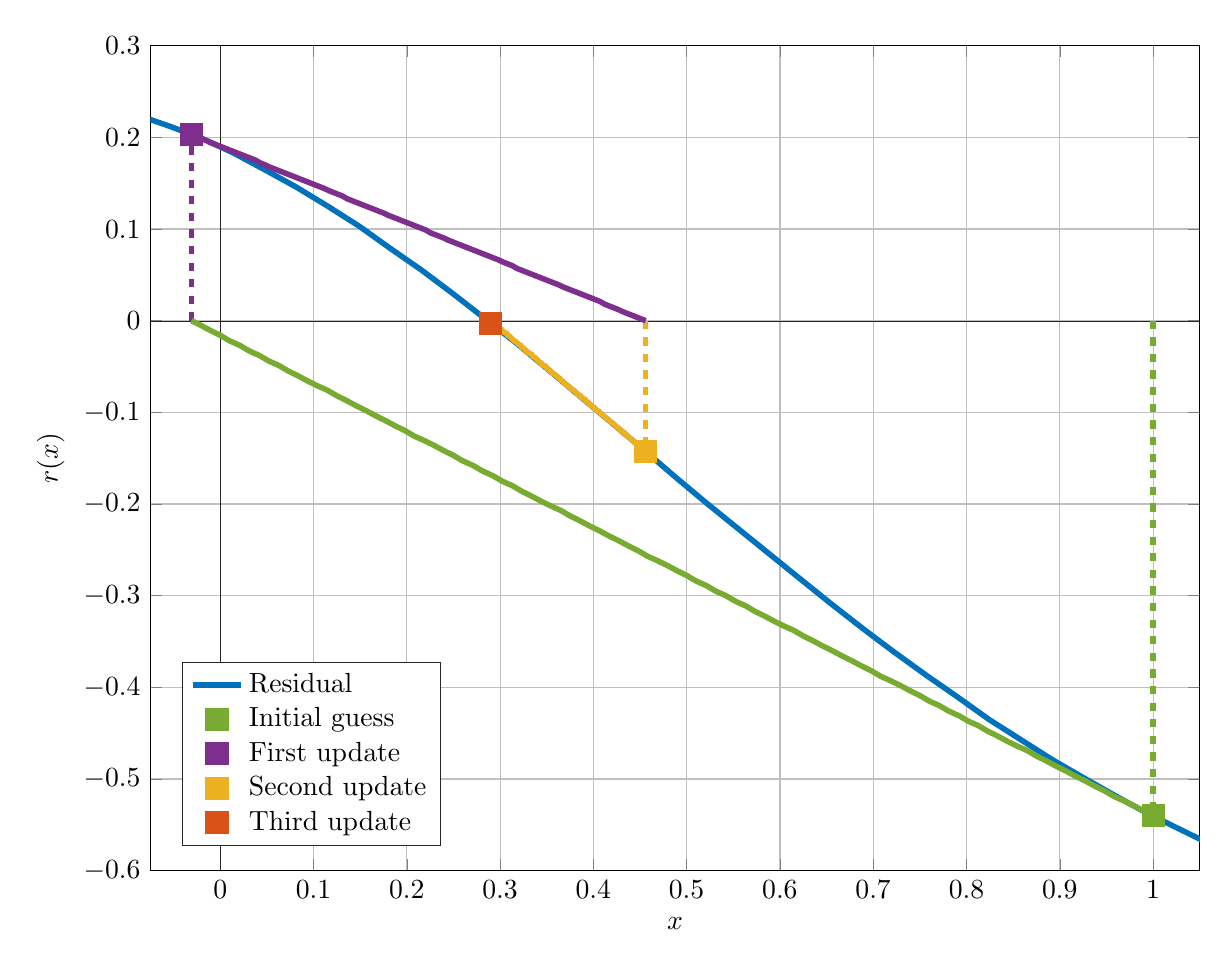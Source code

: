 % This file was created by matlab2tikz.
%
\definecolor{mycolor1}{rgb}{0.0,0.447,0.741}%
\definecolor{mycolor2}{rgb}{0.85,0.325,0.098}%
\definecolor{mycolor3}{rgb}{0.466,0.674,0.188}%
\definecolor{mycolor4}{rgb}{0.929,0.694,0.125}%
\definecolor{mycolor5}{rgb}{0.494,0.184,0.556}%
%
\begin{tikzpicture}

\begin{axis}[%
width=5.247in,
height=4.125in,
at={(0in,0in)},
scale only axis,
xmin=-0.075,
xmax=1.05,
xlabel={$x$},
xmajorgrids,
ymin=-0.6,
ymax=0.3,
ylabel={$r(x)$},
ymajorgrids,
axis background/.style={fill=white},
legend style={at={(0.03,0.03)},anchor=south west,legend cell align=left,align=left,draw=white!15!black}
]
\addplot [color=white!15!black,solid,line width=0.1pt,forget plot]
  table[row sep=crcr]{%
-10	0\\
10	0\\
};
\addplot [color=white!15!black,solid,line width=0.1pt,forget plot]
  table[row sep=crcr]{%
0	-10\\
0	10\\
};
\addplot [color=mycolor1,solid,line width=2.0pt]
  table[row sep=crcr]{%
-1	-0.18\\
-0.966	-0.151\\
-0.932	-0.122\\
-0.899	-0.093\\
-0.865	-0.065\\
-0.831	-0.037\\
-0.797	-0.009\\
-0.764	0.018\\
-0.73	0.044\\
-0.696	0.07\\
-0.662	0.094\\
-0.628	0.117\\
-0.595	0.138\\
-0.561	0.158\\
-0.527	0.176\\
-0.493	0.193\\
-0.459	0.207\\
-0.426	0.22\\
-0.392	0.23\\
-0.358	0.238\\
-0.324	0.244\\
-0.291	0.248\\
-0.257	0.25\\
-0.223	0.249\\
-0.189	0.246\\
-0.155	0.241\\
-0.122	0.234\\
-0.088	0.224\\
-0.054	0.212\\
-0.02	0.199\\
0.014	0.183\\
0.047	0.165\\
0.081	0.146\\
0.115	0.125\\
0.149	0.103\\
0.182	0.079\\
0.216	0.055\\
0.25	0.029\\
0.284	0.002\\
0.318	-0.025\\
0.351	-0.053\\
0.385	-0.082\\
0.419	-0.111\\
0.453	-0.14\\
0.486	-0.169\\
0.52	-0.198\\
0.554	-0.226\\
0.588	-0.254\\
0.622	-0.282\\
0.655	-0.309\\
0.689	-0.336\\
0.723	-0.362\\
0.757	-0.387\\
0.791	-0.411\\
0.824	-0.435\\
0.858	-0.457\\
0.892	-0.479\\
0.926	-0.499\\
0.959	-0.518\\
0.993	-0.537\\
1.027	-0.554\\
1.061	-0.571\\
1.095	-0.586\\
1.128	-0.6\\
1.162	-0.614\\
1.196	-0.626\\
1.23	-0.638\\
1.264	-0.649\\
1.297	-0.659\\
1.331	-0.668\\
1.365	-0.676\\
1.399	-0.684\\
1.432	-0.691\\
1.466	-0.697\\
1.5	-0.703\\
};
\addlegendentry{Residual};

\addplot [color=mycolor2,dashed,line width=2.0pt,forget plot]
  table[row sep=crcr]{%
0.29	0\\
0.29	-0.003\\
};
\addplot [color=mycolor3,line width=2.0pt,mark size=3.2pt,only marks,mark=square*,mark options={solid,fill=mycolor3}]
  table[row sep=crcr]{%
1	-0.54\\
};
\addlegendentry{Initial guess};

\addplot [color=mycolor4,solid,line width=2.0pt,forget plot]
  table[row sep=crcr]{%
0.456	-0.143\\
0.454	-0.141\\
0.453	-0.14\\
0.451	-0.138\\
0.449	-0.137\\
0.448	-0.135\\
0.446	-0.134\\
0.444	-0.133\\
0.443	-0.131\\
0.441	-0.13\\
0.439	-0.128\\
0.438	-0.127\\
0.436	-0.125\\
0.434	-0.124\\
0.433	-0.122\\
0.431	-0.121\\
0.429	-0.12\\
0.428	-0.118\\
0.426	-0.117\\
0.424	-0.115\\
0.423	-0.114\\
0.421	-0.112\\
0.419	-0.111\\
0.417	-0.109\\
0.416	-0.108\\
0.414	-0.107\\
0.412	-0.105\\
0.411	-0.104\\
0.409	-0.102\\
0.407	-0.101\\
0.406	-0.099\\
0.404	-0.098\\
0.402	-0.097\\
0.401	-0.095\\
0.399	-0.094\\
0.397	-0.092\\
0.396	-0.091\\
0.394	-0.089\\
0.392	-0.088\\
0.391	-0.086\\
0.389	-0.085\\
0.387	-0.084\\
0.386	-0.082\\
0.384	-0.081\\
0.382	-0.079\\
0.381	-0.078\\
0.379	-0.076\\
0.377	-0.075\\
0.375	-0.073\\
0.374	-0.072\\
0.372	-0.071\\
0.37	-0.069\\
0.369	-0.068\\
0.367	-0.066\\
0.365	-0.065\\
0.364	-0.063\\
0.362	-0.062\\
0.36	-0.06\\
0.359	-0.059\\
0.357	-0.058\\
0.355	-0.056\\
0.354	-0.055\\
0.352	-0.053\\
0.35	-0.052\\
0.349	-0.05\\
0.347	-0.049\\
0.345	-0.048\\
0.344	-0.046\\
0.342	-0.045\\
0.34	-0.043\\
0.339	-0.042\\
0.337	-0.04\\
0.335	-0.039\\
0.334	-0.037\\
0.332	-0.036\\
0.33	-0.035\\
0.328	-0.033\\
0.327	-0.032\\
0.325	-0.03\\
0.323	-0.029\\
0.322	-0.027\\
0.32	-0.026\\
0.318	-0.024\\
0.317	-0.023\\
0.315	-0.022\\
0.313	-0.02\\
0.312	-0.019\\
0.31	-0.017\\
0.308	-0.016\\
0.307	-0.014\\
0.305	-0.013\\
0.303	-0.012\\
0.302	-0.01\\
0.3	-0.009\\
0.298	-0.007\\
0.297	-0.006\\
0.295	-0.004\\
0.293	-0.003\\
0.292	-0.001\\
0.29	-2.776e-17\\
};
\addplot [color=mycolor4,dashed,line width=2.0pt,forget plot]
  table[row sep=crcr]{%
0.456	0\\
0.456	-0.143\\
};
\addplot [color=mycolor5,line width=2.0pt,mark size=3.2pt,only marks,mark=square*,mark options={solid,fill=mycolor5}]
  table[row sep=crcr]{%
-0.031	0.203\\
};
\addlegendentry{First update};

\addplot [color=mycolor5,solid,line width=2.0pt,forget plot]
  table[row sep=crcr]{%
-0.031	0.203\\
-0.026	0.201\\
-0.021	0.199\\
-0.016	0.197\\
-0.012	0.195\\
-0.007	0.193\\
-0.002	0.191\\
0.003	0.189\\
0.008	0.187\\
0.013	0.185\\
0.018	0.183\\
0.023	0.181\\
0.028	0.179\\
0.033	0.177\\
0.038	0.175\\
0.043	0.172\\
0.048	0.17\\
0.052	0.168\\
0.057	0.166\\
0.062	0.164\\
0.067	0.162\\
0.072	0.16\\
0.077	0.158\\
0.082	0.156\\
0.087	0.154\\
0.092	0.152\\
0.097	0.15\\
0.102	0.148\\
0.107	0.146\\
0.112	0.144\\
0.116	0.142\\
0.121	0.14\\
0.126	0.138\\
0.131	0.136\\
0.136	0.133\\
0.141	0.131\\
0.146	0.129\\
0.151	0.127\\
0.156	0.125\\
0.161	0.123\\
0.166	0.121\\
0.171	0.119\\
0.176	0.117\\
0.18	0.115\\
0.185	0.113\\
0.19	0.111\\
0.195	0.109\\
0.2	0.107\\
0.205	0.105\\
0.21	0.103\\
0.215	0.101\\
0.22	0.099\\
0.225	0.096\\
0.23	0.094\\
0.235	0.092\\
0.24	0.09\\
0.244	0.088\\
0.249	0.086\\
0.254	0.084\\
0.259	0.082\\
0.264	0.08\\
0.269	0.078\\
0.274	0.076\\
0.279	0.074\\
0.284	0.072\\
0.289	0.07\\
0.294	0.068\\
0.299	0.066\\
0.303	0.064\\
0.308	0.062\\
0.313	0.06\\
0.318	0.057\\
0.323	0.055\\
0.328	0.053\\
0.333	0.051\\
0.338	0.049\\
0.343	0.047\\
0.348	0.045\\
0.353	0.043\\
0.358	0.041\\
0.363	0.039\\
0.367	0.037\\
0.372	0.035\\
0.377	0.033\\
0.382	0.031\\
0.387	0.029\\
0.392	0.027\\
0.397	0.025\\
0.402	0.023\\
0.407	0.021\\
0.412	0.018\\
0.417	0.016\\
0.422	0.014\\
0.427	0.012\\
0.431	0.01\\
0.436	0.008\\
0.441	0.006\\
0.446	0.004\\
0.451	0.002\\
0.456	0\\
};
\addplot [color=mycolor5,dashed,line width=2.0pt,forget plot]
  table[row sep=crcr]{%
-0.031	0\\
-0.031	0.203\\
};
\addplot [color=mycolor4,line width=2.0pt,mark size=3.2pt,only marks,mark=square*,mark options={solid,fill=mycolor4}]
  table[row sep=crcr]{%
0.456	-0.143\\
};
\addlegendentry{Second update};

\addplot [color=mycolor3,solid,line width=2.0pt,forget plot]
  table[row sep=crcr]{%
1	-0.54\\
0.99	-0.535\\
0.979	-0.529\\
0.969	-0.524\\
0.958	-0.519\\
0.948	-0.513\\
0.938	-0.508\\
0.927	-0.502\\
0.917	-0.497\\
0.906	-0.491\\
0.896	-0.486\\
0.885	-0.48\\
0.875	-0.475\\
0.865	-0.469\\
0.854	-0.464\\
0.844	-0.459\\
0.833	-0.453\\
0.823	-0.448\\
0.813	-0.442\\
0.802	-0.437\\
0.792	-0.431\\
0.781	-0.426\\
0.771	-0.42\\
0.76	-0.415\\
0.75	-0.409\\
0.74	-0.404\\
0.729	-0.398\\
0.719	-0.393\\
0.708	-0.388\\
0.698	-0.382\\
0.688	-0.377\\
0.677	-0.371\\
0.667	-0.366\\
0.656	-0.36\\
0.646	-0.355\\
0.635	-0.349\\
0.625	-0.344\\
0.615	-0.338\\
0.604	-0.333\\
0.594	-0.328\\
0.583	-0.322\\
0.573	-0.317\\
0.563	-0.311\\
0.552	-0.306\\
0.542	-0.3\\
0.531	-0.295\\
0.521	-0.289\\
0.51	-0.284\\
0.5	-0.278\\
0.49	-0.273\\
0.479	-0.267\\
0.469	-0.262\\
0.458	-0.257\\
0.448	-0.251\\
0.438	-0.246\\
0.427	-0.24\\
0.417	-0.235\\
0.406	-0.229\\
0.396	-0.224\\
0.385	-0.218\\
0.375	-0.213\\
0.365	-0.207\\
0.354	-0.202\\
0.344	-0.197\\
0.333	-0.191\\
0.323	-0.186\\
0.313	-0.18\\
0.302	-0.175\\
0.292	-0.169\\
0.281	-0.164\\
0.271	-0.158\\
0.26	-0.153\\
0.25	-0.147\\
0.24	-0.142\\
0.229	-0.136\\
0.219	-0.131\\
0.208	-0.126\\
0.198	-0.12\\
0.188	-0.115\\
0.177	-0.109\\
0.167	-0.104\\
0.156	-0.098\\
0.146	-0.093\\
0.135	-0.087\\
0.125	-0.082\\
0.115	-0.076\\
0.104	-0.071\\
0.094	-0.066\\
0.083	-0.06\\
0.073	-0.055\\
0.063	-0.049\\
0.052	-0.044\\
0.042	-0.038\\
0.031	-0.033\\
0.021	-0.027\\
0.01	-0.022\\
2.913e-05	-0.016\\
-0.01	-0.011\\
-0.021	-0.005\\
-0.031	0\\
};
\addplot [color=mycolor3,dashed,line width=2.0pt,forget plot]
  table[row sep=crcr]{%
1	0\\
1	-0.54\\
};
\addplot [color=mycolor2,line width=2.0pt,mark size=3.2pt,only marks,mark=square*,mark options={solid,fill=mycolor2}]
  table[row sep=crcr]{%
0.29	-0.003\\
};
\addlegendentry{Third update};

\end{axis}
\end{tikzpicture}%